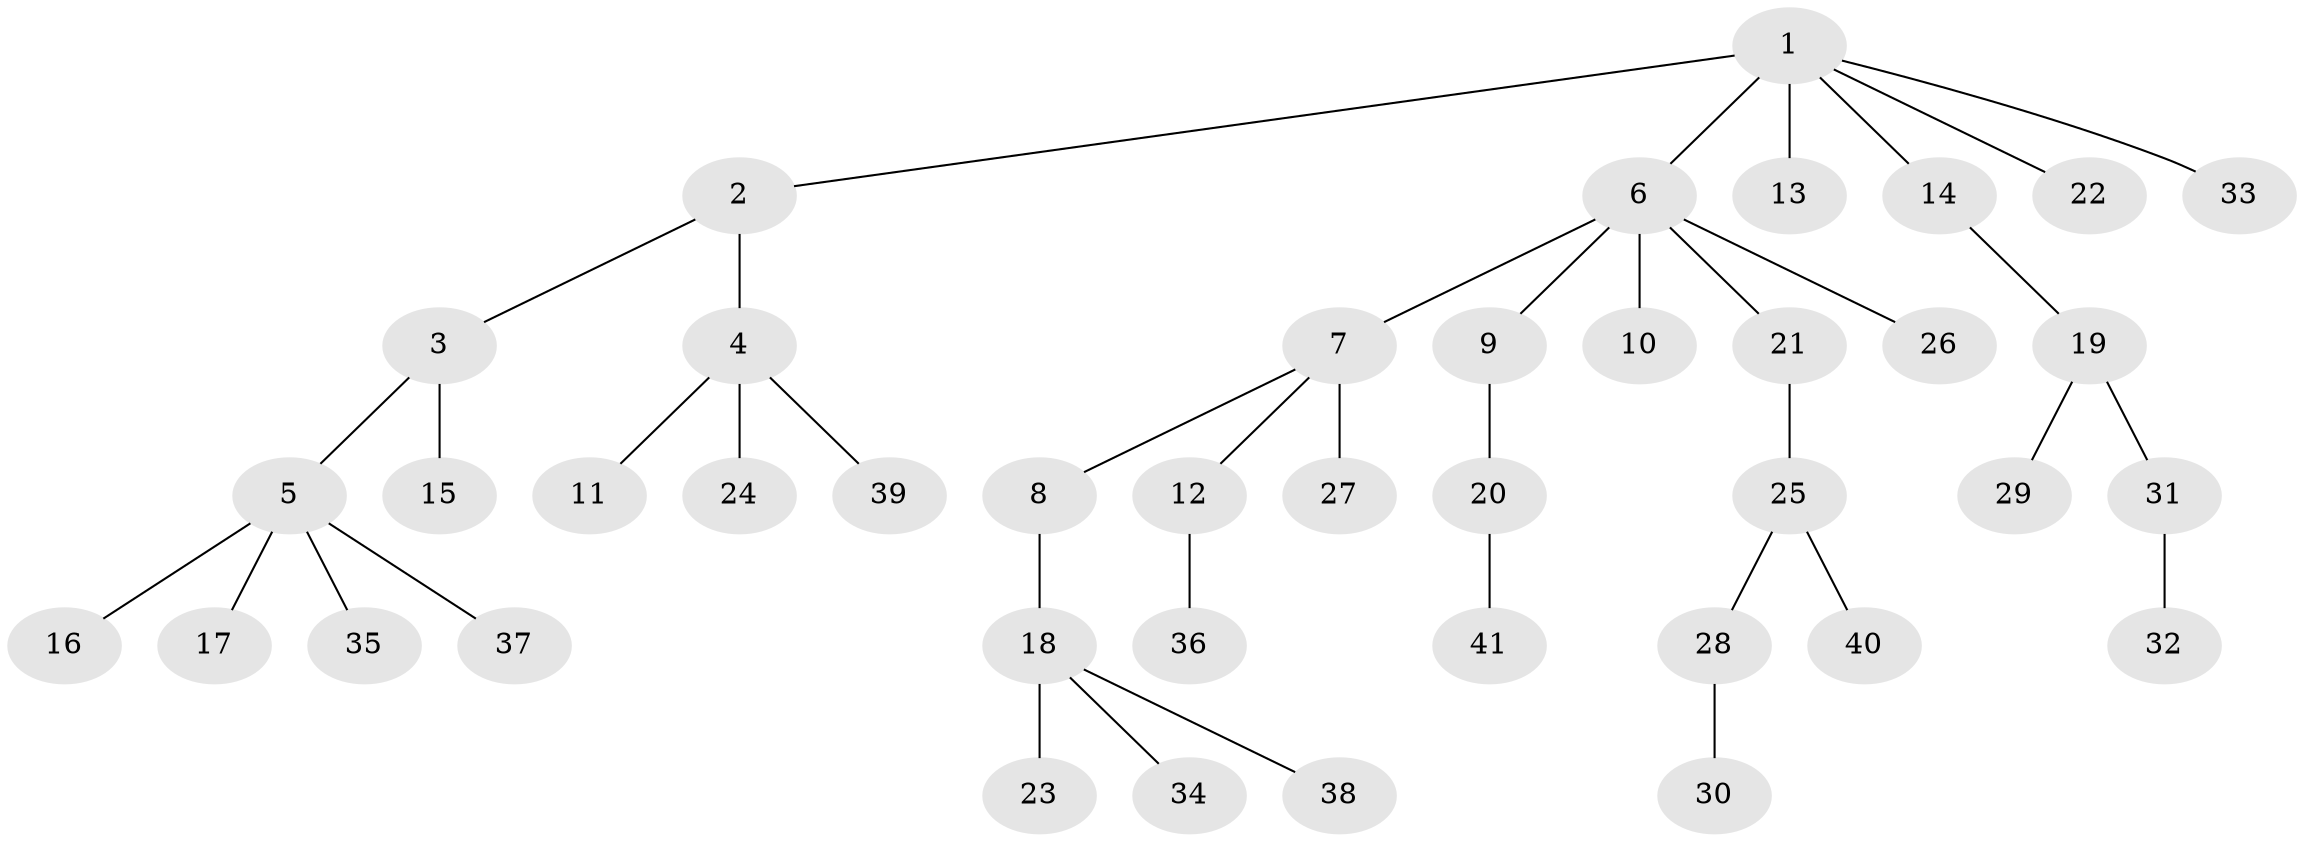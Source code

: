 // original degree distribution, {7: 0.014925373134328358, 5: 0.03731343283582089, 6: 0.014925373134328358, 3: 0.11940298507462686, 8: 0.007462686567164179, 4: 0.05223880597014925, 1: 0.5298507462686567, 2: 0.22388059701492538}
// Generated by graph-tools (version 1.1) at 2025/52/03/04/25 22:52:01]
// undirected, 41 vertices, 40 edges
graph export_dot {
  node [color=gray90,style=filled];
  1;
  2;
  3;
  4;
  5;
  6;
  7;
  8;
  9;
  10;
  11;
  12;
  13;
  14;
  15;
  16;
  17;
  18;
  19;
  20;
  21;
  22;
  23;
  24;
  25;
  26;
  27;
  28;
  29;
  30;
  31;
  32;
  33;
  34;
  35;
  36;
  37;
  38;
  39;
  40;
  41;
  1 -- 2 [weight=1.0];
  1 -- 6 [weight=1.0];
  1 -- 13 [weight=2.0];
  1 -- 14 [weight=1.0];
  1 -- 22 [weight=1.0];
  1 -- 33 [weight=1.0];
  2 -- 3 [weight=1.0];
  2 -- 4 [weight=1.0];
  3 -- 5 [weight=1.0];
  3 -- 15 [weight=1.0];
  4 -- 11 [weight=1.0];
  4 -- 24 [weight=1.0];
  4 -- 39 [weight=1.0];
  5 -- 16 [weight=1.0];
  5 -- 17 [weight=1.0];
  5 -- 35 [weight=1.0];
  5 -- 37 [weight=1.0];
  6 -- 7 [weight=1.0];
  6 -- 9 [weight=1.0];
  6 -- 10 [weight=1.0];
  6 -- 21 [weight=1.0];
  6 -- 26 [weight=1.0];
  7 -- 8 [weight=1.0];
  7 -- 12 [weight=1.0];
  7 -- 27 [weight=4.0];
  8 -- 18 [weight=1.0];
  9 -- 20 [weight=1.0];
  12 -- 36 [weight=1.0];
  14 -- 19 [weight=1.0];
  18 -- 23 [weight=3.0];
  18 -- 34 [weight=1.0];
  18 -- 38 [weight=1.0];
  19 -- 29 [weight=1.0];
  19 -- 31 [weight=1.0];
  20 -- 41 [weight=1.0];
  21 -- 25 [weight=4.0];
  25 -- 28 [weight=1.0];
  25 -- 40 [weight=1.0];
  28 -- 30 [weight=4.0];
  31 -- 32 [weight=3.0];
}
